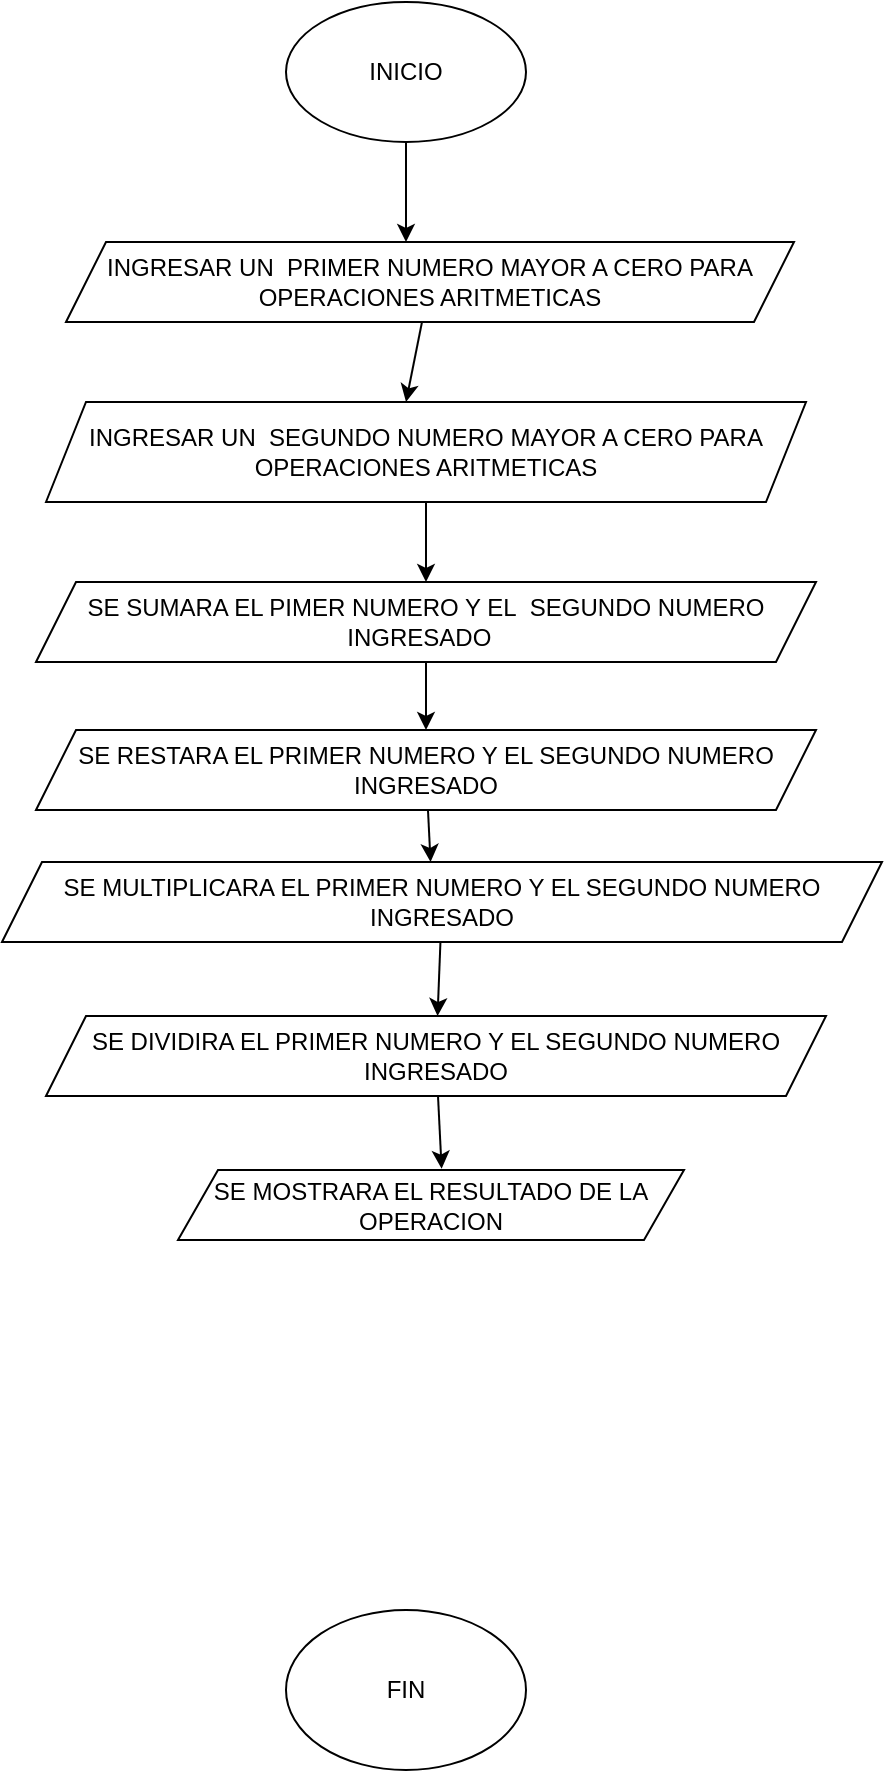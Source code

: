 <mxfile>
    <diagram id="RYj9_V6-sZqiVrQe4bB1" name="Page-1">
        <mxGraphModel dx="1120" dy="585" grid="1" gridSize="11" guides="1" tooltips="1" connect="1" arrows="1" fold="1" page="1" pageScale="1" pageWidth="850" pageHeight="1100" math="0" shadow="0">
            <root>
                <mxCell id="0"/>
                <mxCell id="1" parent="0"/>
                <mxCell id="4" value="" style="edgeStyle=none;html=1;" parent="1" source="2" edge="1">
                    <mxGeometry relative="1" as="geometry">
                        <mxPoint x="400" y="130" as="targetPoint"/>
                    </mxGeometry>
                </mxCell>
                <mxCell id="2" value="INICIO" style="ellipse;whiteSpace=wrap;html=1;" parent="1" vertex="1">
                    <mxGeometry x="340" y="10" width="120" height="70" as="geometry"/>
                </mxCell>
                <mxCell id="18" value="" style="edgeStyle=none;html=1;" parent="1" source="5" edge="1">
                    <mxGeometry relative="1" as="geometry">
                        <mxPoint x="400" y="210" as="targetPoint"/>
                    </mxGeometry>
                </mxCell>
                <mxCell id="5" value="INGRESAR UN&amp;nbsp; PRIMER NUMERO MAYOR A CERO PARA OPERACIONES ARITMETICAS" style="shape=parallelogram;perimeter=parallelogramPerimeter;whiteSpace=wrap;html=1;fixedSize=1;" parent="1" vertex="1">
                    <mxGeometry x="230" y="130" width="364" height="40" as="geometry"/>
                </mxCell>
                <mxCell id="19" value="" style="edgeStyle=none;html=1;" parent="1" source="8" edge="1">
                    <mxGeometry relative="1" as="geometry">
                        <mxPoint x="410" y="300" as="targetPoint"/>
                    </mxGeometry>
                </mxCell>
                <mxCell id="8" value="INGRESAR UN&amp;nbsp; SEGUNDO NUMERO MAYOR A CERO PARA OPERACIONES ARITMETICAS" style="shape=parallelogram;perimeter=parallelogramPerimeter;whiteSpace=wrap;html=1;fixedSize=1;" parent="1" vertex="1">
                    <mxGeometry x="220" y="210" width="380" height="50" as="geometry"/>
                </mxCell>
                <mxCell id="22" value="" style="edgeStyle=none;html=1;startArrow=none;" parent="1" source="35" edge="1">
                    <mxGeometry relative="1" as="geometry">
                        <mxPoint x="410" y="380" as="targetPoint"/>
                    </mxGeometry>
                </mxCell>
                <mxCell id="41" value="" style="edgeStyle=none;html=1;" parent="1" source="9" target="35" edge="1">
                    <mxGeometry relative="1" as="geometry"/>
                </mxCell>
                <mxCell id="9" value="SE SUMARA EL PIMER NUMERO Y EL&amp;nbsp; SEGUNDO NUMERO INGRESADO&amp;nbsp;&amp;nbsp;" style="shape=parallelogram;perimeter=parallelogramPerimeter;whiteSpace=wrap;html=1;fixedSize=1;" parent="1" vertex="1">
                    <mxGeometry x="215" y="300" width="390" height="40" as="geometry"/>
                </mxCell>
                <mxCell id="23" value="SE MOSTRARA EL RESULTADO DE LA OPERACION" style="shape=parallelogram;perimeter=parallelogramPerimeter;whiteSpace=wrap;html=1;fixedSize=1;" parent="1" vertex="1">
                    <mxGeometry x="286" y="594" width="253" height="35" as="geometry"/>
                </mxCell>
                <mxCell id="34" value="FIN" style="ellipse;whiteSpace=wrap;html=1;" parent="1" vertex="1">
                    <mxGeometry x="340" y="814" width="120" height="80" as="geometry"/>
                </mxCell>
                <mxCell id="47" value="" style="edgeStyle=none;html=1;" parent="1" source="36" target="37" edge="1">
                    <mxGeometry relative="1" as="geometry"/>
                </mxCell>
                <mxCell id="36" value="SE MULTIPLICARA EL PRIMER NUMERO Y EL SEGUNDO NUMERO INGRESADO" style="shape=parallelogram;perimeter=parallelogramPerimeter;whiteSpace=wrap;html=1;fixedSize=1;" parent="1" vertex="1">
                    <mxGeometry x="198" y="440" width="440" height="40" as="geometry"/>
                </mxCell>
                <mxCell id="48" value="" style="edgeStyle=none;html=1;entryX=0.521;entryY=-0.019;entryDx=0;entryDy=0;entryPerimeter=0;" parent="1" source="37" target="23" edge="1">
                    <mxGeometry relative="1" as="geometry"/>
                </mxCell>
                <mxCell id="37" value="SE DIVIDIRA EL PRIMER NUMERO Y EL SEGUNDO NUMERO INGRESADO" style="shape=parallelogram;perimeter=parallelogramPerimeter;whiteSpace=wrap;html=1;fixedSize=1;" parent="1" vertex="1">
                    <mxGeometry x="220" y="517" width="390" height="40" as="geometry"/>
                </mxCell>
                <mxCell id="45" value="" style="edgeStyle=none;html=1;entryX=0.487;entryY=0;entryDx=0;entryDy=0;entryPerimeter=0;" parent="1" source="35" target="36" edge="1">
                    <mxGeometry relative="1" as="geometry"/>
                </mxCell>
                <mxCell id="35" value="SE RESTARA EL PRIMER NUMERO Y EL SEGUNDO NUMERO INGRESADO" style="shape=parallelogram;perimeter=parallelogramPerimeter;whiteSpace=wrap;html=1;fixedSize=1;" parent="1" vertex="1">
                    <mxGeometry x="215" y="374" width="390" height="40" as="geometry"/>
                </mxCell>
            </root>
        </mxGraphModel>
    </diagram>
</mxfile>